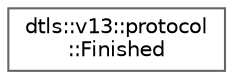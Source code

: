 digraph "Graphical Class Hierarchy"
{
 // LATEX_PDF_SIZE
  bgcolor="transparent";
  edge [fontname=Helvetica,fontsize=10,labelfontname=Helvetica,labelfontsize=10];
  node [fontname=Helvetica,fontsize=10,shape=box,height=0.2,width=0.4];
  rankdir="LR";
  Node0 [id="Node000000",label="dtls::v13::protocol\l::Finished",height=0.2,width=0.4,color="grey40", fillcolor="white", style="filled",URL="$classdtls_1_1v13_1_1protocol_1_1Finished.html",tooltip=" "];
}
